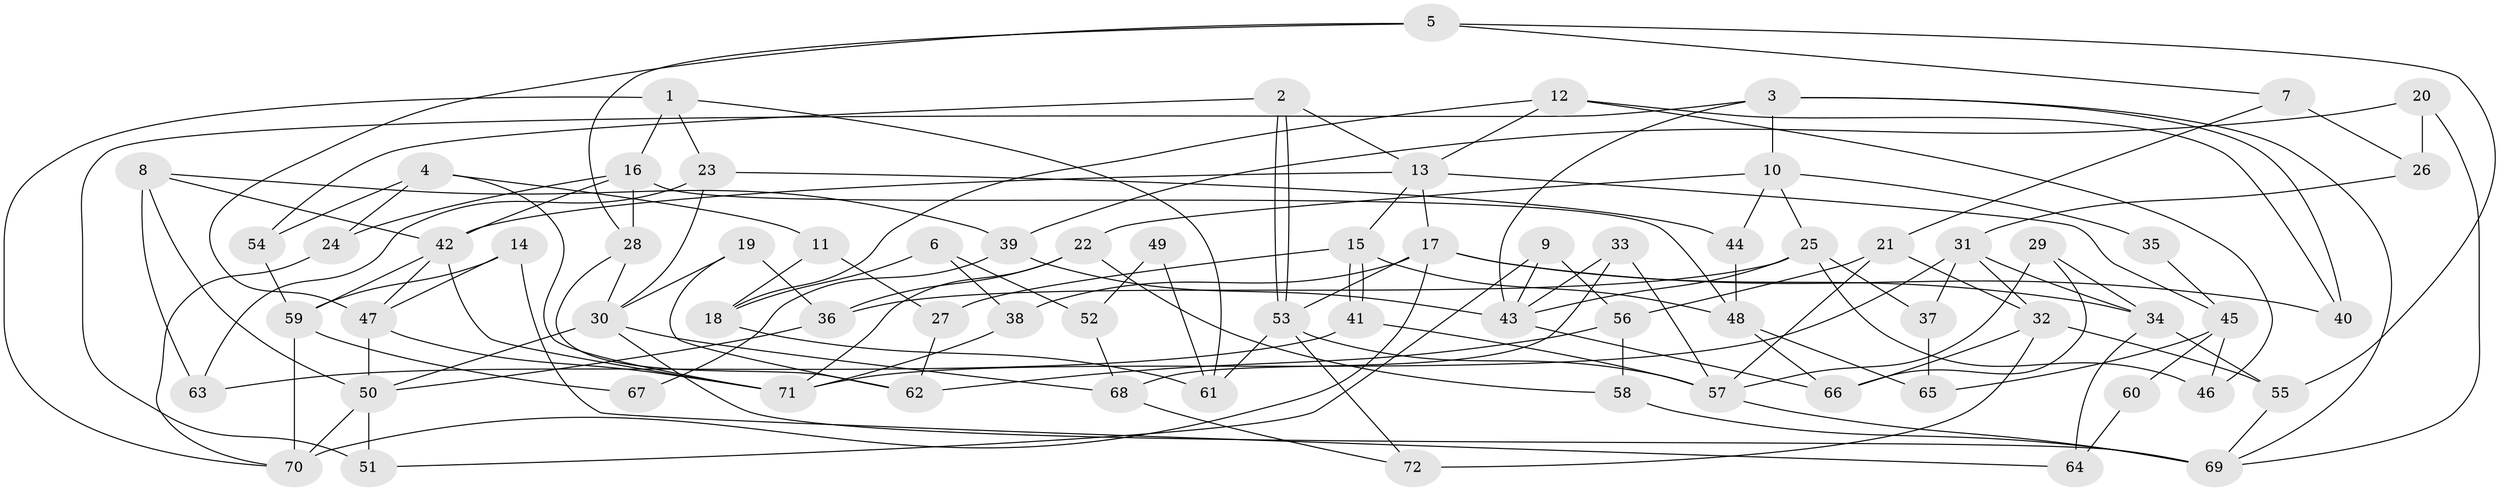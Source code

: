 // coarse degree distribution, {4: 0.06976744186046512, 8: 0.09302325581395349, 5: 0.27906976744186046, 6: 0.23255813953488372, 3: 0.23255813953488372, 9: 0.046511627906976744, 2: 0.023255813953488372, 10: 0.023255813953488372}
// Generated by graph-tools (version 1.1) at 2025/41/03/06/25 10:41:52]
// undirected, 72 vertices, 144 edges
graph export_dot {
graph [start="1"]
  node [color=gray90,style=filled];
  1;
  2;
  3;
  4;
  5;
  6;
  7;
  8;
  9;
  10;
  11;
  12;
  13;
  14;
  15;
  16;
  17;
  18;
  19;
  20;
  21;
  22;
  23;
  24;
  25;
  26;
  27;
  28;
  29;
  30;
  31;
  32;
  33;
  34;
  35;
  36;
  37;
  38;
  39;
  40;
  41;
  42;
  43;
  44;
  45;
  46;
  47;
  48;
  49;
  50;
  51;
  52;
  53;
  54;
  55;
  56;
  57;
  58;
  59;
  60;
  61;
  62;
  63;
  64;
  65;
  66;
  67;
  68;
  69;
  70;
  71;
  72;
  1 -- 16;
  1 -- 70;
  1 -- 23;
  1 -- 61;
  2 -- 54;
  2 -- 53;
  2 -- 53;
  2 -- 13;
  3 -- 51;
  3 -- 10;
  3 -- 40;
  3 -- 43;
  3 -- 69;
  4 -- 71;
  4 -- 24;
  4 -- 11;
  4 -- 54;
  5 -- 47;
  5 -- 55;
  5 -- 7;
  5 -- 28;
  6 -- 38;
  6 -- 18;
  6 -- 52;
  7 -- 21;
  7 -- 26;
  8 -- 63;
  8 -- 50;
  8 -- 39;
  8 -- 42;
  9 -- 56;
  9 -- 43;
  9 -- 51;
  10 -- 22;
  10 -- 44;
  10 -- 25;
  10 -- 35;
  11 -- 18;
  11 -- 27;
  12 -- 40;
  12 -- 13;
  12 -- 18;
  12 -- 46;
  13 -- 42;
  13 -- 15;
  13 -- 17;
  13 -- 45;
  14 -- 47;
  14 -- 59;
  14 -- 64;
  15 -- 41;
  15 -- 41;
  15 -- 27;
  15 -- 48;
  16 -- 48;
  16 -- 28;
  16 -- 24;
  16 -- 42;
  17 -- 53;
  17 -- 34;
  17 -- 38;
  17 -- 40;
  17 -- 70;
  18 -- 61;
  19 -- 30;
  19 -- 36;
  19 -- 62;
  20 -- 39;
  20 -- 69;
  20 -- 26;
  21 -- 56;
  21 -- 57;
  21 -- 32;
  22 -- 71;
  22 -- 36;
  22 -- 58;
  23 -- 30;
  23 -- 44;
  23 -- 63;
  24 -- 70;
  25 -- 46;
  25 -- 36;
  25 -- 37;
  25 -- 43;
  26 -- 31;
  27 -- 62;
  28 -- 62;
  28 -- 30;
  29 -- 34;
  29 -- 66;
  29 -- 57;
  30 -- 69;
  30 -- 50;
  30 -- 68;
  31 -- 32;
  31 -- 34;
  31 -- 37;
  31 -- 71;
  32 -- 72;
  32 -- 55;
  32 -- 66;
  33 -- 57;
  33 -- 43;
  33 -- 68;
  34 -- 55;
  34 -- 64;
  35 -- 45;
  36 -- 50;
  37 -- 65;
  38 -- 71;
  39 -- 43;
  39 -- 67;
  41 -- 57;
  41 -- 63;
  42 -- 47;
  42 -- 59;
  42 -- 71;
  43 -- 66;
  44 -- 48;
  45 -- 65;
  45 -- 46;
  45 -- 60;
  47 -- 71;
  47 -- 50;
  48 -- 66;
  48 -- 65;
  49 -- 61;
  49 -- 52;
  50 -- 51;
  50 -- 70;
  52 -- 68;
  53 -- 57;
  53 -- 61;
  53 -- 72;
  54 -- 59;
  55 -- 69;
  56 -- 58;
  56 -- 62;
  57 -- 69;
  58 -- 69;
  59 -- 70;
  59 -- 67;
  60 -- 64;
  68 -- 72;
}

